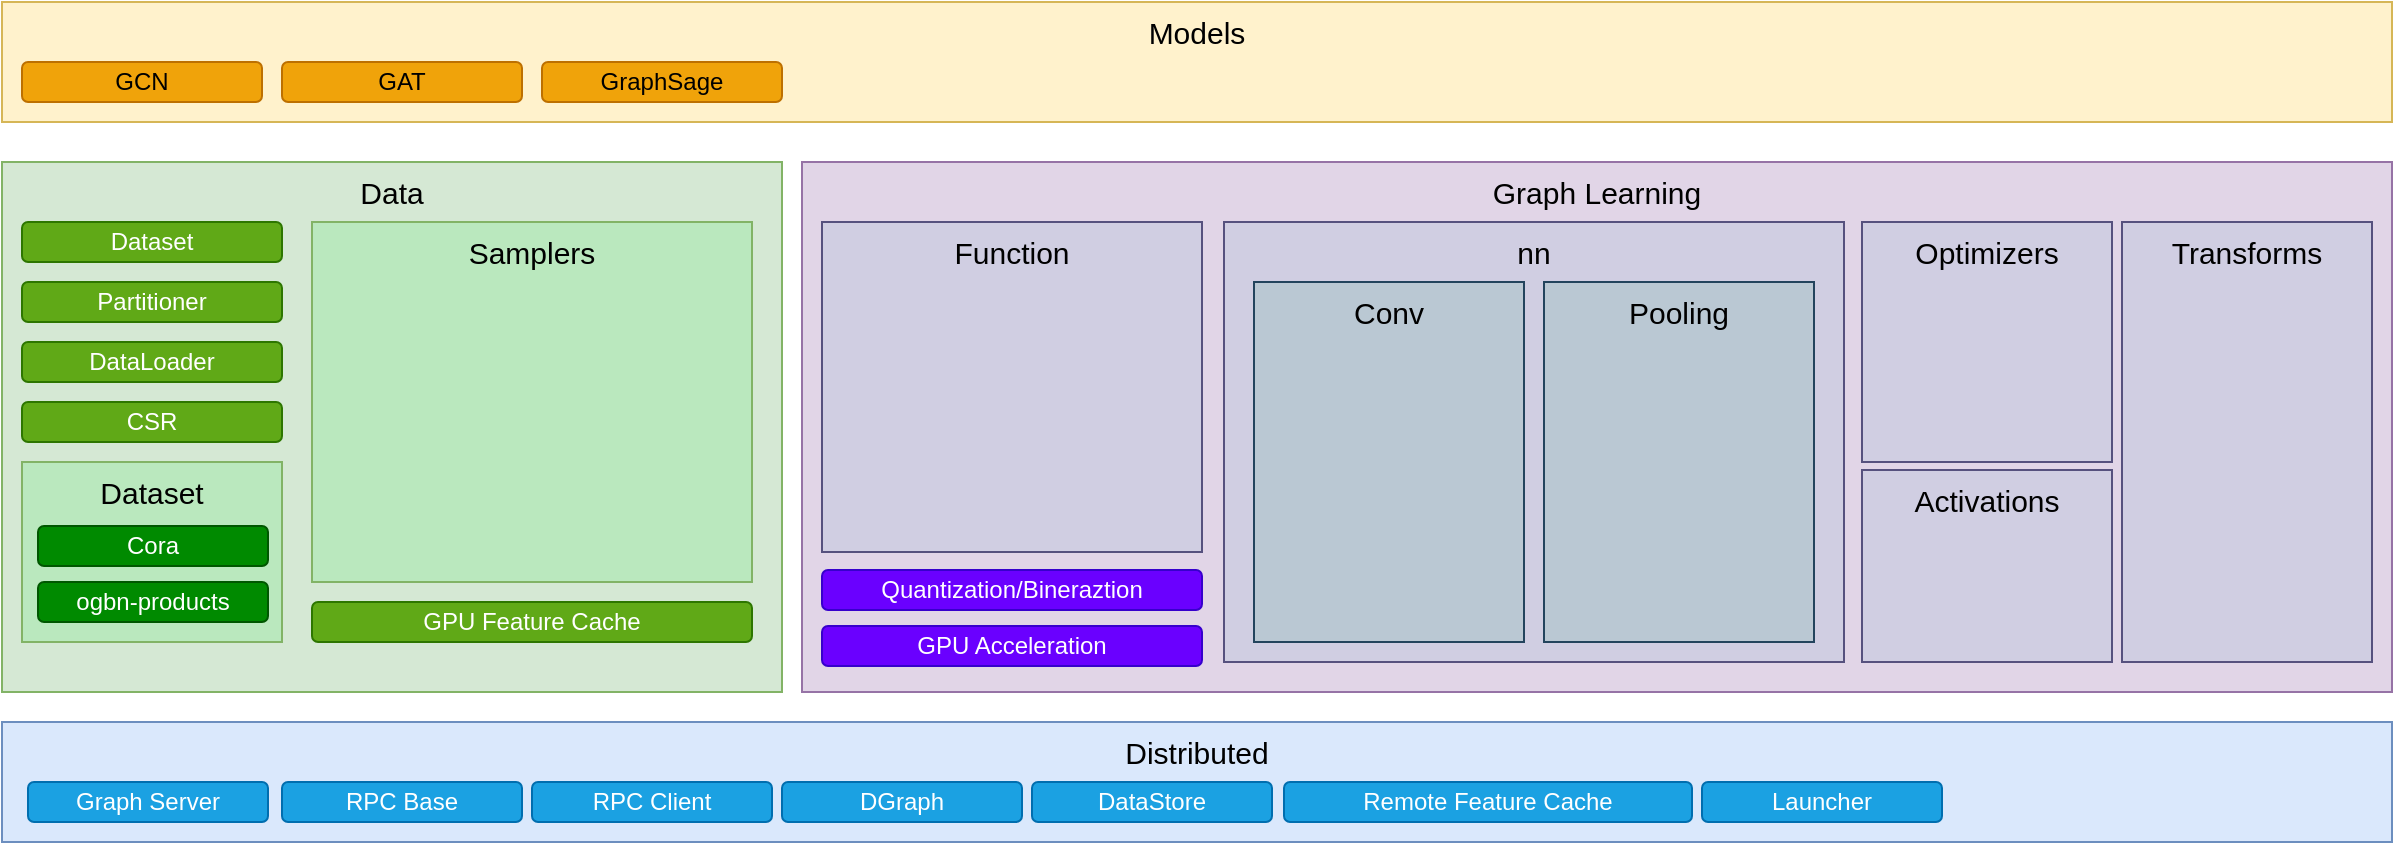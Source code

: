 <mxfile version="24.7.7">
  <diagram name="Page-1" id="sbqSlJf57ZDllqEvv1P4">
    <mxGraphModel dx="1426" dy="903" grid="1" gridSize="5" guides="1" tooltips="1" connect="1" arrows="1" fold="1" page="1" pageScale="1" pageWidth="1100" pageHeight="850" math="0" shadow="0">
      <root>
        <mxCell id="0" />
        <mxCell id="1" parent="0" />
        <mxCell id="m7nCmVp3ePRplWx7MF0K-1" value="Models" style="rounded=0;whiteSpace=wrap;html=1;verticalAlign=top;fontSize=15;fillColor=#fff2cc;strokeColor=#d6b656;" vertex="1" parent="1">
          <mxGeometry x="20" y="20" width="1195" height="60" as="geometry" />
        </mxCell>
        <mxCell id="m7nCmVp3ePRplWx7MF0K-2" value="GCN" style="rounded=1;whiteSpace=wrap;html=1;fillColor=#f0a30a;fontColor=#000000;strokeColor=#BD7000;" vertex="1" parent="1">
          <mxGeometry x="30" y="50" width="120" height="20" as="geometry" />
        </mxCell>
        <mxCell id="m7nCmVp3ePRplWx7MF0K-3" value="GAT" style="rounded=1;whiteSpace=wrap;html=1;fillColor=#f0a30a;fontColor=#000000;strokeColor=#BD7000;" vertex="1" parent="1">
          <mxGeometry x="160" y="50" width="120" height="20" as="geometry" />
        </mxCell>
        <mxCell id="m7nCmVp3ePRplWx7MF0K-4" value="GraphSage" style="rounded=1;whiteSpace=wrap;html=1;fillColor=#f0a30a;fontColor=#000000;strokeColor=#BD7000;" vertex="1" parent="1">
          <mxGeometry x="290" y="50" width="120" height="20" as="geometry" />
        </mxCell>
        <mxCell id="m7nCmVp3ePRplWx7MF0K-5" value="Data" style="rounded=0;whiteSpace=wrap;html=1;verticalAlign=top;fontSize=15;fillColor=#d5e8d4;strokeColor=#82b366;" vertex="1" parent="1">
          <mxGeometry x="20" y="100" width="390" height="265" as="geometry" />
        </mxCell>
        <mxCell id="m7nCmVp3ePRplWx7MF0K-6" value="Dataset" style="rounded=1;whiteSpace=wrap;html=1;fillColor=#60a917;fontColor=#ffffff;strokeColor=#2D7600;" vertex="1" parent="1">
          <mxGeometry x="30" y="130" width="130" height="20" as="geometry" />
        </mxCell>
        <mxCell id="m7nCmVp3ePRplWx7MF0K-7" value="Partitioner" style="rounded=1;whiteSpace=wrap;html=1;fillColor=#60a917;fontColor=#ffffff;strokeColor=#2D7600;" vertex="1" parent="1">
          <mxGeometry x="30" y="160" width="130" height="20" as="geometry" />
        </mxCell>
        <mxCell id="m7nCmVp3ePRplWx7MF0K-8" value="DataLoader" style="rounded=1;whiteSpace=wrap;html=1;fillColor=#60a917;fontColor=#ffffff;strokeColor=#2D7600;" vertex="1" parent="1">
          <mxGeometry x="30" y="190" width="130" height="20" as="geometry" />
        </mxCell>
        <mxCell id="m7nCmVp3ePRplWx7MF0K-9" value="CSR" style="rounded=1;whiteSpace=wrap;html=1;fillColor=#60a917;fontColor=#ffffff;strokeColor=#2D7600;" vertex="1" parent="1">
          <mxGeometry x="30" y="220" width="130" height="20" as="geometry" />
        </mxCell>
        <mxCell id="m7nCmVp3ePRplWx7MF0K-10" value="Dataset" style="rounded=0;whiteSpace=wrap;html=1;verticalAlign=top;fontSize=15;fillColor=#BAE8BE;strokeColor=#82b366;" vertex="1" parent="1">
          <mxGeometry x="30" y="250" width="130" height="90" as="geometry" />
        </mxCell>
        <mxCell id="m7nCmVp3ePRplWx7MF0K-11" value="Cora" style="rounded=1;whiteSpace=wrap;html=1;fillColor=#008a00;fontColor=#ffffff;strokeColor=#005700;" vertex="1" parent="1">
          <mxGeometry x="38" y="282" width="115" height="20" as="geometry" />
        </mxCell>
        <mxCell id="m7nCmVp3ePRplWx7MF0K-12" value="ogbn-products" style="rounded=1;whiteSpace=wrap;html=1;fillColor=#008a00;fontColor=#ffffff;strokeColor=#005700;" vertex="1" parent="1">
          <mxGeometry x="38" y="310" width="115" height="20" as="geometry" />
        </mxCell>
        <mxCell id="m7nCmVp3ePRplWx7MF0K-14" value="Samplers" style="rounded=0;whiteSpace=wrap;html=1;verticalAlign=top;fontSize=15;fillColor=#BAE8BE;strokeColor=#82B366;" vertex="1" parent="1">
          <mxGeometry x="175" y="130" width="220" height="180" as="geometry" />
        </mxCell>
        <mxCell id="m7nCmVp3ePRplWx7MF0K-15" value="GPU Feature Cache" style="rounded=1;whiteSpace=wrap;html=1;fillColor=#60a917;fontColor=#ffffff;strokeColor=#2D7600;" vertex="1" parent="1">
          <mxGeometry x="175" y="320" width="220" height="20" as="geometry" />
        </mxCell>
        <mxCell id="m7nCmVp3ePRplWx7MF0K-16" value="Graph Learning" style="rounded=0;whiteSpace=wrap;html=1;verticalAlign=top;fontSize=15;fillColor=#e1d5e7;strokeColor=#9673a6;" vertex="1" parent="1">
          <mxGeometry x="420" y="100" width="795" height="265" as="geometry" />
        </mxCell>
        <mxCell id="m7nCmVp3ePRplWx7MF0K-17" value="Function" style="rounded=0;whiteSpace=wrap;html=1;verticalAlign=top;fontSize=15;fillColor=#d0cee2;strokeColor=#56517e;" vertex="1" parent="1">
          <mxGeometry x="430" y="130" width="190" height="165" as="geometry" />
        </mxCell>
        <mxCell id="m7nCmVp3ePRplWx7MF0K-21" value="nn" style="rounded=0;whiteSpace=wrap;html=1;verticalAlign=top;fontSize=15;fillColor=#d0cee2;strokeColor=#56517e;" vertex="1" parent="1">
          <mxGeometry x="631" y="130" width="310" height="220" as="geometry" />
        </mxCell>
        <mxCell id="m7nCmVp3ePRplWx7MF0K-22" value="Conv" style="rounded=0;whiteSpace=wrap;html=1;verticalAlign=top;fontSize=15;fillColor=#bac8d3;strokeColor=#23445d;" vertex="1" parent="1">
          <mxGeometry x="646" y="160" width="135" height="180" as="geometry" />
        </mxCell>
        <mxCell id="m7nCmVp3ePRplWx7MF0K-24" value="Pooling" style="rounded=0;whiteSpace=wrap;html=1;verticalAlign=top;fontSize=15;fillColor=#bac8d3;strokeColor=#23445d;" vertex="1" parent="1">
          <mxGeometry x="791" y="160" width="135" height="180" as="geometry" />
        </mxCell>
        <mxCell id="m7nCmVp3ePRplWx7MF0K-25" value="Quantization/Bineraztion" style="rounded=1;whiteSpace=wrap;html=1;fillColor=#6a00ff;fontColor=#ffffff;strokeColor=#3700CC;" vertex="1" parent="1">
          <mxGeometry x="430" y="304" width="190" height="20" as="geometry" />
        </mxCell>
        <mxCell id="m7nCmVp3ePRplWx7MF0K-26" value="GPU Acceleration" style="rounded=1;whiteSpace=wrap;html=1;fillColor=#6a00ff;fontColor=#ffffff;strokeColor=#3700CC;" vertex="1" parent="1">
          <mxGeometry x="430" y="332" width="190" height="20" as="geometry" />
        </mxCell>
        <mxCell id="m7nCmVp3ePRplWx7MF0K-27" value="Optimizers" style="rounded=0;whiteSpace=wrap;html=1;verticalAlign=top;fontSize=15;fillColor=#d0cee2;strokeColor=#56517e;" vertex="1" parent="1">
          <mxGeometry x="950" y="130" width="125" height="120" as="geometry" />
        </mxCell>
        <mxCell id="m7nCmVp3ePRplWx7MF0K-28" value="Activations" style="rounded=0;whiteSpace=wrap;html=1;verticalAlign=top;fontSize=15;fillColor=#d0cee2;strokeColor=#56517e;" vertex="1" parent="1">
          <mxGeometry x="950" y="254" width="125" height="96" as="geometry" />
        </mxCell>
        <mxCell id="m7nCmVp3ePRplWx7MF0K-29" value="Transforms" style="rounded=0;whiteSpace=wrap;html=1;verticalAlign=top;fontSize=15;fillColor=#d0cee2;strokeColor=#56517e;" vertex="1" parent="1">
          <mxGeometry x="1080" y="130" width="125" height="220" as="geometry" />
        </mxCell>
        <mxCell id="m7nCmVp3ePRplWx7MF0K-30" value="Distributed" style="rounded=0;whiteSpace=wrap;html=1;verticalAlign=top;fontSize=15;fillColor=#dae8fc;strokeColor=#6c8ebf;" vertex="1" parent="1">
          <mxGeometry x="20" y="380" width="1195" height="60" as="geometry" />
        </mxCell>
        <mxCell id="m7nCmVp3ePRplWx7MF0K-31" value="Graph Server" style="rounded=1;whiteSpace=wrap;html=1;fillColor=#1ba1e2;fontColor=#ffffff;strokeColor=#006EAF;" vertex="1" parent="1">
          <mxGeometry x="33" y="410" width="120" height="20" as="geometry" />
        </mxCell>
        <mxCell id="m7nCmVp3ePRplWx7MF0K-32" value="RPC Base" style="rounded=1;whiteSpace=wrap;html=1;fillColor=#1ba1e2;fontColor=#ffffff;strokeColor=#006EAF;" vertex="1" parent="1">
          <mxGeometry x="160" y="410" width="120" height="20" as="geometry" />
        </mxCell>
        <mxCell id="m7nCmVp3ePRplWx7MF0K-33" value="RPC Client" style="rounded=1;whiteSpace=wrap;html=1;fillColor=#1ba1e2;fontColor=#ffffff;strokeColor=#006EAF;" vertex="1" parent="1">
          <mxGeometry x="285" y="410" width="120" height="20" as="geometry" />
        </mxCell>
        <mxCell id="m7nCmVp3ePRplWx7MF0K-34" value="DGraph" style="rounded=1;whiteSpace=wrap;html=1;fillColor=#1ba1e2;fontColor=#ffffff;strokeColor=#006EAF;" vertex="1" parent="1">
          <mxGeometry x="410" y="410" width="120" height="20" as="geometry" />
        </mxCell>
        <mxCell id="m7nCmVp3ePRplWx7MF0K-35" value="DataStore" style="rounded=1;whiteSpace=wrap;html=1;fillColor=#1ba1e2;fontColor=#ffffff;strokeColor=#006EAF;" vertex="1" parent="1">
          <mxGeometry x="535" y="410" width="120" height="20" as="geometry" />
        </mxCell>
        <mxCell id="m7nCmVp3ePRplWx7MF0K-36" value="Remote Feature Cache" style="rounded=1;whiteSpace=wrap;html=1;fillColor=#1ba1e2;fontColor=#ffffff;strokeColor=#006EAF;" vertex="1" parent="1">
          <mxGeometry x="661" y="410" width="204" height="20" as="geometry" />
        </mxCell>
        <mxCell id="m7nCmVp3ePRplWx7MF0K-37" value="Launcher" style="rounded=1;whiteSpace=wrap;html=1;fillColor=#1ba1e2;fontColor=#ffffff;strokeColor=#006EAF;" vertex="1" parent="1">
          <mxGeometry x="870" y="410" width="120" height="20" as="geometry" />
        </mxCell>
      </root>
    </mxGraphModel>
  </diagram>
</mxfile>
